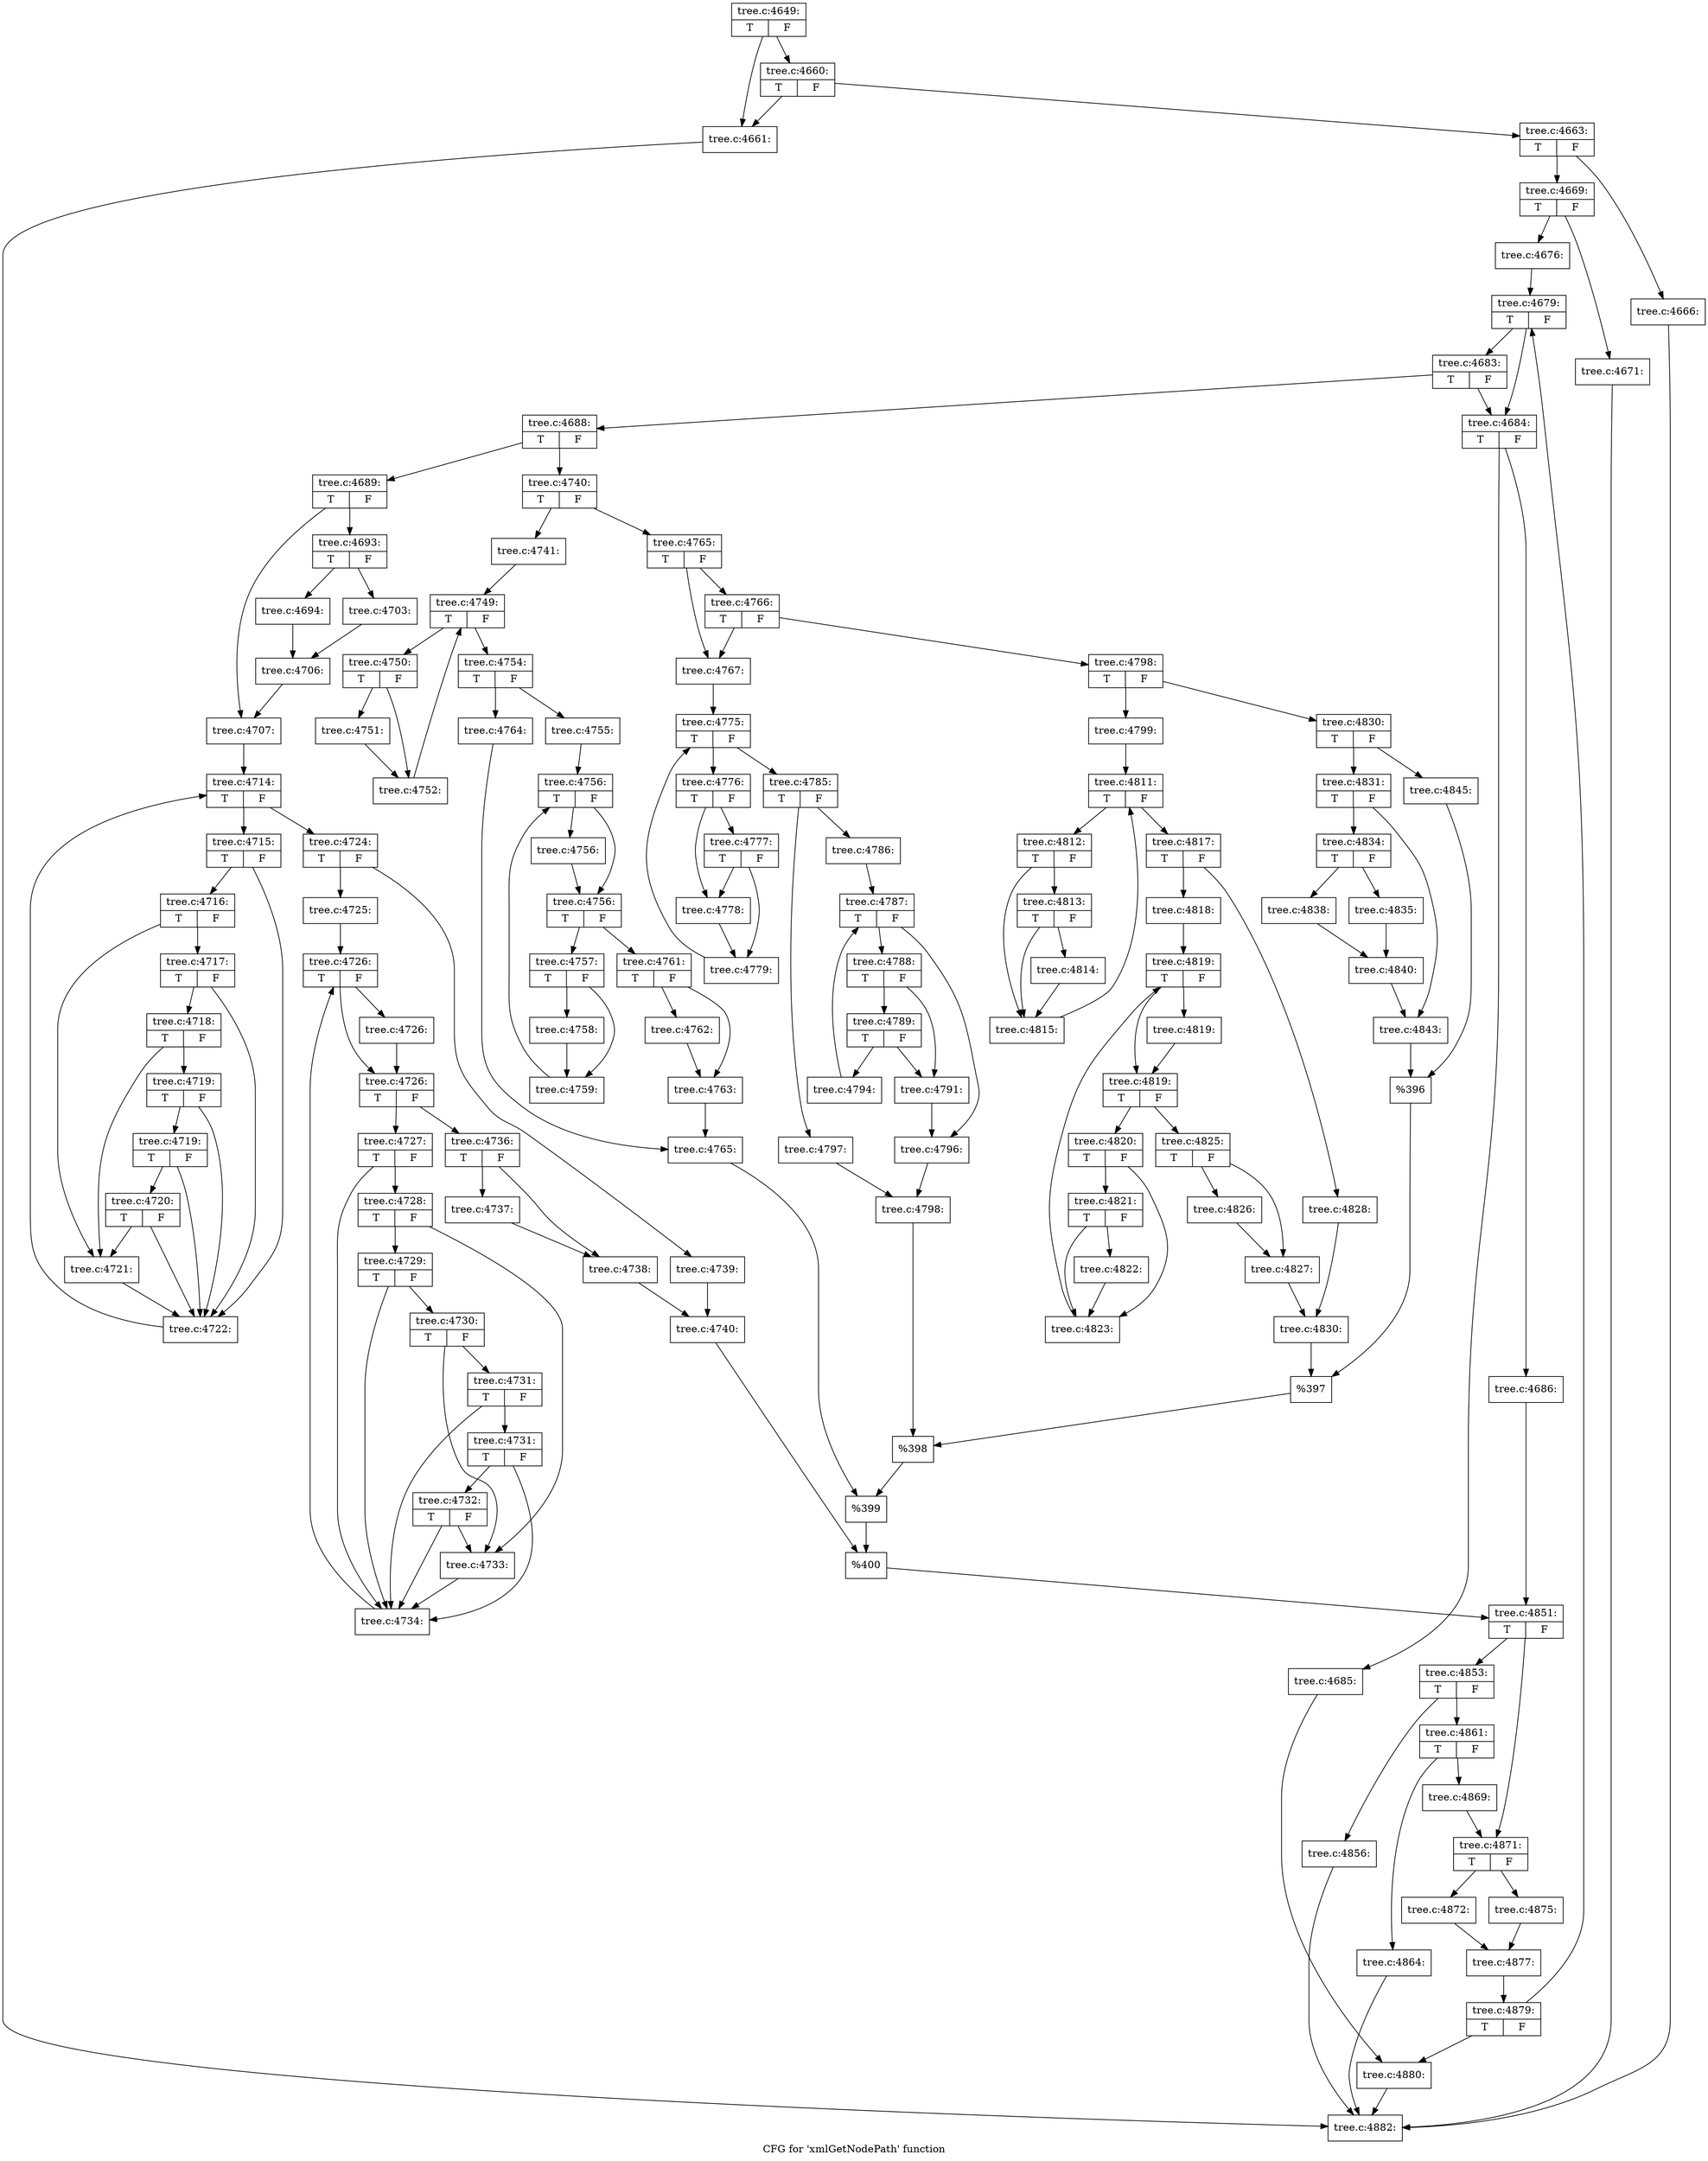 digraph "CFG for 'xmlGetNodePath' function" {
	label="CFG for 'xmlGetNodePath' function";

	Node0x4249920 [shape=record,label="{tree.c:4649:|{<s0>T|<s1>F}}"];
	Node0x4249920 -> Node0x44eadc0;
	Node0x4249920 -> Node0x44eae60;
	Node0x44eae60 [shape=record,label="{tree.c:4660:|{<s0>T|<s1>F}}"];
	Node0x44eae60 -> Node0x44eadc0;
	Node0x44eae60 -> Node0x44eae10;
	Node0x44eadc0 [shape=record,label="{tree.c:4661:}"];
	Node0x44eadc0 -> Node0x44cecc0;
	Node0x44eae10 [shape=record,label="{tree.c:4663:|{<s0>T|<s1>F}}"];
	Node0x44eae10 -> Node0x44ebb80;
	Node0x44eae10 -> Node0x44ebbd0;
	Node0x44ebb80 [shape=record,label="{tree.c:4666:}"];
	Node0x44ebb80 -> Node0x44cecc0;
	Node0x44ebbd0 [shape=record,label="{tree.c:4669:|{<s0>T|<s1>F}}"];
	Node0x44ebbd0 -> Node0x44ec700;
	Node0x44ebbd0 -> Node0x44ec750;
	Node0x44ec700 [shape=record,label="{tree.c:4671:}"];
	Node0x44ec700 -> Node0x44cecc0;
	Node0x44ec750 [shape=record,label="{tree.c:4676:}"];
	Node0x44ec750 -> Node0x44ed2f0;
	Node0x44ed2f0 [shape=record,label="{tree.c:4679:|{<s0>T|<s1>F}}"];
	Node0x44ed2f0 -> Node0x44ed990;
	Node0x44ed2f0 -> Node0x44eda80;
	Node0x44eda80 [shape=record,label="{tree.c:4683:|{<s0>T|<s1>F}}"];
	Node0x44eda80 -> Node0x44ed990;
	Node0x44eda80 -> Node0x44eda30;
	Node0x44ed990 [shape=record,label="{tree.c:4684:|{<s0>T|<s1>F}}"];
	Node0x44ed990 -> Node0x44ee2d0;
	Node0x44ed990 -> Node0x44ee320;
	Node0x44ee2d0 [shape=record,label="{tree.c:4685:}"];
	Node0x44ee2d0 -> Node0x44ed250;
	Node0x44ee320 [shape=record,label="{tree.c:4686:}"];
	Node0x44ee320 -> Node0x44ed9e0;
	Node0x44eda30 [shape=record,label="{tree.c:4688:|{<s0>T|<s1>F}}"];
	Node0x44eda30 -> Node0x44eec50;
	Node0x44eda30 -> Node0x44eecf0;
	Node0x44eec50 [shape=record,label="{tree.c:4689:|{<s0>T|<s1>F}}"];
	Node0x44eec50 -> Node0x44ef670;
	Node0x44eec50 -> Node0x44ef6c0;
	Node0x44ef670 [shape=record,label="{tree.c:4693:|{<s0>T|<s1>F}}"];
	Node0x44ef670 -> Node0x44efaf0;
	Node0x44ef670 -> Node0x44efb90;
	Node0x44efaf0 [shape=record,label="{tree.c:4694:}"];
	Node0x44efaf0 -> Node0x44efb40;
	Node0x44efb90 [shape=record,label="{tree.c:4703:}"];
	Node0x44efb90 -> Node0x44efb40;
	Node0x44efb40 [shape=record,label="{tree.c:4706:}"];
	Node0x44efb40 -> Node0x44ef6c0;
	Node0x44ef6c0 [shape=record,label="{tree.c:4707:}"];
	Node0x44ef6c0 -> Node0x44f0a00;
	Node0x44f0a00 [shape=record,label="{tree.c:4714:|{<s0>T|<s1>F}}"];
	Node0x44f0a00 -> Node0x44f2700;
	Node0x44f0a00 -> Node0x44f0d30;
	Node0x44f2700 [shape=record,label="{tree.c:4715:|{<s0>T|<s1>F}}"];
	Node0x44f2700 -> Node0x44f28e0;
	Node0x44f2700 -> Node0x44f2890;
	Node0x44f28e0 [shape=record,label="{tree.c:4716:|{<s0>T|<s1>F}}"];
	Node0x44f28e0 -> Node0x44f2840;
	Node0x44f28e0 -> Node0x44f2c10;
	Node0x44f2c10 [shape=record,label="{tree.c:4717:|{<s0>T|<s1>F}}"];
	Node0x44f2c10 -> Node0x44f2dd0;
	Node0x44f2c10 -> Node0x44f2890;
	Node0x44f2dd0 [shape=record,label="{tree.c:4718:|{<s0>T|<s1>F}}"];
	Node0x44f2dd0 -> Node0x44f2840;
	Node0x44f2dd0 -> Node0x44f33b0;
	Node0x44f33b0 [shape=record,label="{tree.c:4719:|{<s0>T|<s1>F}}"];
	Node0x44f33b0 -> Node0x44f39d0;
	Node0x44f33b0 -> Node0x44f2890;
	Node0x44f39d0 [shape=record,label="{tree.c:4719:|{<s0>T|<s1>F}}"];
	Node0x44f39d0 -> Node0x44f3950;
	Node0x44f39d0 -> Node0x44f2890;
	Node0x44f3950 [shape=record,label="{tree.c:4720:|{<s0>T|<s1>F}}"];
	Node0x44f3950 -> Node0x44f2840;
	Node0x44f3950 -> Node0x44f2890;
	Node0x44f2840 [shape=record,label="{tree.c:4721:}"];
	Node0x44f2840 -> Node0x44f2890;
	Node0x44f2890 [shape=record,label="{tree.c:4722:}"];
	Node0x44f2890 -> Node0x44f0a00;
	Node0x44f0d30 [shape=record,label="{tree.c:4724:|{<s0>T|<s1>F}}"];
	Node0x44f0d30 -> Node0x44f4e20;
	Node0x44f0d30 -> Node0x44f4ec0;
	Node0x44f4e20 [shape=record,label="{tree.c:4725:}"];
	Node0x44f4e20 -> Node0x44f5410;
	Node0x44f5410 [shape=record,label="{tree.c:4726:|{<s0>T|<s1>F}}"];
	Node0x44f5410 -> Node0x44f56c0;
	Node0x44f5410 -> Node0x44f5670;
	Node0x44f56c0 [shape=record,label="{tree.c:4726:}"];
	Node0x44f56c0 -> Node0x44f5670;
	Node0x44f5670 [shape=record,label="{tree.c:4726:|{<s0>T|<s1>F}}"];
	Node0x44f5670 -> Node0x44f5af0;
	Node0x44f5670 -> Node0x44f55f0;
	Node0x44f5af0 [shape=record,label="{tree.c:4727:|{<s0>T|<s1>F}}"];
	Node0x44f5af0 -> Node0x44f5d00;
	Node0x44f5af0 -> Node0x44f5cb0;
	Node0x44f5d00 [shape=record,label="{tree.c:4728:|{<s0>T|<s1>F}}"];
	Node0x44f5d00 -> Node0x44f5c60;
	Node0x44f5d00 -> Node0x44f60b0;
	Node0x44f60b0 [shape=record,label="{tree.c:4729:|{<s0>T|<s1>F}}"];
	Node0x44f60b0 -> Node0x44f6270;
	Node0x44f60b0 -> Node0x44f5cb0;
	Node0x44f6270 [shape=record,label="{tree.c:4730:|{<s0>T|<s1>F}}"];
	Node0x44f6270 -> Node0x44f5c60;
	Node0x44f6270 -> Node0x44f6850;
	Node0x44f6850 [shape=record,label="{tree.c:4731:|{<s0>T|<s1>F}}"];
	Node0x44f6850 -> Node0x44f6e70;
	Node0x44f6850 -> Node0x44f5cb0;
	Node0x44f6e70 [shape=record,label="{tree.c:4731:|{<s0>T|<s1>F}}"];
	Node0x44f6e70 -> Node0x44f6df0;
	Node0x44f6e70 -> Node0x44f5cb0;
	Node0x44f6df0 [shape=record,label="{tree.c:4732:|{<s0>T|<s1>F}}"];
	Node0x44f6df0 -> Node0x44f5c60;
	Node0x44f6df0 -> Node0x44f5cb0;
	Node0x44f5c60 [shape=record,label="{tree.c:4733:}"];
	Node0x44f5c60 -> Node0x44f5cb0;
	Node0x44f5cb0 [shape=record,label="{tree.c:4734:}"];
	Node0x44f5cb0 -> Node0x44f5410;
	Node0x44f55f0 [shape=record,label="{tree.c:4736:|{<s0>T|<s1>F}}"];
	Node0x44f55f0 -> Node0x44f82c0;
	Node0x44f55f0 -> Node0x44f8310;
	Node0x44f82c0 [shape=record,label="{tree.c:4737:}"];
	Node0x44f82c0 -> Node0x44f8310;
	Node0x44f8310 [shape=record,label="{tree.c:4738:}"];
	Node0x44f8310 -> Node0x44f4e70;
	Node0x44f4ec0 [shape=record,label="{tree.c:4739:}"];
	Node0x44f4ec0 -> Node0x44f4e70;
	Node0x44f4e70 [shape=record,label="{tree.c:4740:}"];
	Node0x44f4e70 -> Node0x44eeca0;
	Node0x44eecf0 [shape=record,label="{tree.c:4740:|{<s0>T|<s1>F}}"];
	Node0x44eecf0 -> Node0x44f8b30;
	Node0x44eecf0 -> Node0x44f8bd0;
	Node0x44f8b30 [shape=record,label="{tree.c:4741:}"];
	Node0x44f8b30 -> Node0x44f9840;
	Node0x44f9840 [shape=record,label="{tree.c:4749:|{<s0>T|<s1>F}}"];
	Node0x44f9840 -> Node0x44f9bf0;
	Node0x44f9840 -> Node0x44f9a20;
	Node0x44f9bf0 [shape=record,label="{tree.c:4750:|{<s0>T|<s1>F}}"];
	Node0x44f9bf0 -> Node0x44f9d30;
	Node0x44f9bf0 -> Node0x44f9d80;
	Node0x44f9d30 [shape=record,label="{tree.c:4751:}"];
	Node0x44f9d30 -> Node0x44f9d80;
	Node0x44f9d80 [shape=record,label="{tree.c:4752:}"];
	Node0x44f9d80 -> Node0x44f9840;
	Node0x44f9a20 [shape=record,label="{tree.c:4754:|{<s0>T|<s1>F}}"];
	Node0x44f9a20 -> Node0x44fa600;
	Node0x44f9a20 -> Node0x44fa6a0;
	Node0x44fa600 [shape=record,label="{tree.c:4755:}"];
	Node0x44fa600 -> Node0x44fabf0;
	Node0x44fabf0 [shape=record,label="{tree.c:4756:|{<s0>T|<s1>F}}"];
	Node0x44fabf0 -> Node0x44faee0;
	Node0x44fabf0 -> Node0x44fae90;
	Node0x44faee0 [shape=record,label="{tree.c:4756:}"];
	Node0x44faee0 -> Node0x44fae90;
	Node0x44fae90 [shape=record,label="{tree.c:4756:|{<s0>T|<s1>F}}"];
	Node0x44fae90 -> Node0x44fb310;
	Node0x44fae90 -> Node0x44fae10;
	Node0x44fb310 [shape=record,label="{tree.c:4757:|{<s0>T|<s1>F}}"];
	Node0x44fb310 -> Node0x44fb500;
	Node0x44fb310 -> Node0x44fb550;
	Node0x44fb500 [shape=record,label="{tree.c:4758:}"];
	Node0x44fb500 -> Node0x44fb550;
	Node0x44fb550 [shape=record,label="{tree.c:4759:}"];
	Node0x44fb550 -> Node0x44fabf0;
	Node0x44fae10 [shape=record,label="{tree.c:4761:|{<s0>T|<s1>F}}"];
	Node0x44fae10 -> Node0x44fbe90;
	Node0x44fae10 -> Node0x44fbee0;
	Node0x44fbe90 [shape=record,label="{tree.c:4762:}"];
	Node0x44fbe90 -> Node0x44fbee0;
	Node0x44fbee0 [shape=record,label="{tree.c:4763:}"];
	Node0x44fbee0 -> Node0x44fa650;
	Node0x44fa6a0 [shape=record,label="{tree.c:4764:}"];
	Node0x44fa6a0 -> Node0x44fa650;
	Node0x44fa650 [shape=record,label="{tree.c:4765:}"];
	Node0x44fa650 -> Node0x44f8b80;
	Node0x44f8bd0 [shape=record,label="{tree.c:4765:|{<s0>T|<s1>F}}"];
	Node0x44f8bd0 -> Node0x44fc740;
	Node0x44f8bd0 -> Node0x44fc830;
	Node0x44fc830 [shape=record,label="{tree.c:4766:|{<s0>T|<s1>F}}"];
	Node0x44fc830 -> Node0x44fc740;
	Node0x44fc830 -> Node0x44fc7e0;
	Node0x44fc740 [shape=record,label="{tree.c:4767:}"];
	Node0x44fc740 -> Node0x44fd850;
	Node0x44fd850 [shape=record,label="{tree.c:4775:|{<s0>T|<s1>F}}"];
	Node0x44fd850 -> Node0x44fdc40;
	Node0x44fd850 -> Node0x44fda70;
	Node0x44fdc40 [shape=record,label="{tree.c:4776:|{<s0>T|<s1>F}}"];
	Node0x44fdc40 -> Node0x44fde00;
	Node0x44fdc40 -> Node0x44fdea0;
	Node0x44fdea0 [shape=record,label="{tree.c:4777:|{<s0>T|<s1>F}}"];
	Node0x44fdea0 -> Node0x44fde00;
	Node0x44fdea0 -> Node0x44fde50;
	Node0x44fde00 [shape=record,label="{tree.c:4778:}"];
	Node0x44fde00 -> Node0x44fde50;
	Node0x44fde50 [shape=record,label="{tree.c:4779:}"];
	Node0x44fde50 -> Node0x44fd850;
	Node0x44fda70 [shape=record,label="{tree.c:4785:|{<s0>T|<s1>F}}"];
	Node0x44fda70 -> Node0x44feaf0;
	Node0x44fda70 -> Node0x44feb90;
	Node0x44feaf0 [shape=record,label="{tree.c:4786:}"];
	Node0x44feaf0 -> Node0x44ff120;
	Node0x44ff120 [shape=record,label="{tree.c:4787:|{<s0>T|<s1>F}}"];
	Node0x44ff120 -> Node0x44ff510;
	Node0x44ff120 -> Node0x44ff340;
	Node0x44ff510 [shape=record,label="{tree.c:4788:|{<s0>T|<s1>F}}"];
	Node0x44ff510 -> Node0x44ff6d0;
	Node0x44ff510 -> Node0x44ff770;
	Node0x44ff770 [shape=record,label="{tree.c:4789:|{<s0>T|<s1>F}}"];
	Node0x44ff770 -> Node0x44ff6d0;
	Node0x44ff770 -> Node0x44ff720;
	Node0x44ff6d0 [shape=record,label="{tree.c:4791:}"];
	Node0x44ff6d0 -> Node0x44ff340;
	Node0x44ff720 [shape=record,label="{tree.c:4794:}"];
	Node0x44ff720 -> Node0x44ff120;
	Node0x44ff340 [shape=record,label="{tree.c:4796:}"];
	Node0x44ff340 -> Node0x44feb40;
	Node0x44feb90 [shape=record,label="{tree.c:4797:}"];
	Node0x44feb90 -> Node0x44feb40;
	Node0x44feb40 [shape=record,label="{tree.c:4798:}"];
	Node0x44feb40 -> Node0x44fc790;
	Node0x44fc7e0 [shape=record,label="{tree.c:4798:|{<s0>T|<s1>F}}"];
	Node0x44fc7e0 -> Node0x45007e0;
	Node0x44fc7e0 -> Node0x4500880;
	Node0x45007e0 [shape=record,label="{tree.c:4799:}"];
	Node0x45007e0 -> Node0x4501db0;
	Node0x4501db0 [shape=record,label="{tree.c:4811:|{<s0>T|<s1>F}}"];
	Node0x4501db0 -> Node0x45021a0;
	Node0x4501db0 -> Node0x4501fd0;
	Node0x45021a0 [shape=record,label="{tree.c:4812:|{<s0>T|<s1>F}}"];
	Node0x45021a0 -> Node0x4502400;
	Node0x45021a0 -> Node0x45023b0;
	Node0x4502400 [shape=record,label="{tree.c:4813:|{<s0>T|<s1>F}}"];
	Node0x4502400 -> Node0x4502360;
	Node0x4502400 -> Node0x45023b0;
	Node0x4502360 [shape=record,label="{tree.c:4814:}"];
	Node0x4502360 -> Node0x45023b0;
	Node0x45023b0 [shape=record,label="{tree.c:4815:}"];
	Node0x45023b0 -> Node0x4501db0;
	Node0x4501fd0 [shape=record,label="{tree.c:4817:|{<s0>T|<s1>F}}"];
	Node0x4501fd0 -> Node0x4503280;
	Node0x4501fd0 -> Node0x4503320;
	Node0x4503280 [shape=record,label="{tree.c:4818:}"];
	Node0x4503280 -> Node0x45038b0;
	Node0x45038b0 [shape=record,label="{tree.c:4819:|{<s0>T|<s1>F}}"];
	Node0x45038b0 -> Node0x4503ba0;
	Node0x45038b0 -> Node0x4503b50;
	Node0x4503ba0 [shape=record,label="{tree.c:4819:}"];
	Node0x4503ba0 -> Node0x4503b50;
	Node0x4503b50 [shape=record,label="{tree.c:4819:|{<s0>T|<s1>F}}"];
	Node0x4503b50 -> Node0x4503fd0;
	Node0x4503b50 -> Node0x4503ad0;
	Node0x4503fd0 [shape=record,label="{tree.c:4820:|{<s0>T|<s1>F}}"];
	Node0x4503fd0 -> Node0x4504260;
	Node0x4503fd0 -> Node0x4504210;
	Node0x4504260 [shape=record,label="{tree.c:4821:|{<s0>T|<s1>F}}"];
	Node0x4504260 -> Node0x45041c0;
	Node0x4504260 -> Node0x4504210;
	Node0x45041c0 [shape=record,label="{tree.c:4822:}"];
	Node0x45041c0 -> Node0x4504210;
	Node0x4504210 [shape=record,label="{tree.c:4823:}"];
	Node0x4504210 -> Node0x45038b0;
	Node0x4503ad0 [shape=record,label="{tree.c:4825:|{<s0>T|<s1>F}}"];
	Node0x4503ad0 -> Node0x4505160;
	Node0x4503ad0 -> Node0x45051b0;
	Node0x4505160 [shape=record,label="{tree.c:4826:}"];
	Node0x4505160 -> Node0x45051b0;
	Node0x45051b0 [shape=record,label="{tree.c:4827:}"];
	Node0x45051b0 -> Node0x45032d0;
	Node0x4503320 [shape=record,label="{tree.c:4828:}"];
	Node0x4503320 -> Node0x45032d0;
	Node0x45032d0 [shape=record,label="{tree.c:4830:}"];
	Node0x45032d0 -> Node0x4500830;
	Node0x4500880 [shape=record,label="{tree.c:4830:|{<s0>T|<s1>F}}"];
	Node0x4500880 -> Node0x4505a10;
	Node0x4500880 -> Node0x4505ab0;
	Node0x4505a10 [shape=record,label="{tree.c:4831:|{<s0>T|<s1>F}}"];
	Node0x4505a10 -> Node0x45064f0;
	Node0x4505a10 -> Node0x4506540;
	Node0x45064f0 [shape=record,label="{tree.c:4834:|{<s0>T|<s1>F}}"];
	Node0x45064f0 -> Node0x4506970;
	Node0x45064f0 -> Node0x4506a10;
	Node0x4506970 [shape=record,label="{tree.c:4835:}"];
	Node0x4506970 -> Node0x45069c0;
	Node0x4506a10 [shape=record,label="{tree.c:4838:}"];
	Node0x4506a10 -> Node0x45069c0;
	Node0x45069c0 [shape=record,label="{tree.c:4840:}"];
	Node0x45069c0 -> Node0x4506540;
	Node0x4506540 [shape=record,label="{tree.c:4843:}"];
	Node0x4506540 -> Node0x4505a60;
	Node0x4505ab0 [shape=record,label="{tree.c:4845:}"];
	Node0x4505ab0 -> Node0x4505a60;
	Node0x4505a60 [shape=record,label="{%396}"];
	Node0x4505a60 -> Node0x4500830;
	Node0x4500830 [shape=record,label="{%397}"];
	Node0x4500830 -> Node0x44fc790;
	Node0x44fc790 [shape=record,label="{%398}"];
	Node0x44fc790 -> Node0x44f8b80;
	Node0x44f8b80 [shape=record,label="{%399}"];
	Node0x44f8b80 -> Node0x44eeca0;
	Node0x44eeca0 [shape=record,label="{%400}"];
	Node0x44eeca0 -> Node0x44ed9e0;
	Node0x44ed9e0 [shape=record,label="{tree.c:4851:|{<s0>T|<s1>F}}"];
	Node0x44ed9e0 -> Node0x4508dd0;
	Node0x44ed9e0 -> Node0x4508e20;
	Node0x4508dd0 [shape=record,label="{tree.c:4853:|{<s0>T|<s1>F}}"];
	Node0x4508dd0 -> Node0x4383900;
	Node0x4508dd0 -> Node0x4383950;
	Node0x4383900 [shape=record,label="{tree.c:4856:}"];
	Node0x4383900 -> Node0x44cecc0;
	Node0x4383950 [shape=record,label="{tree.c:4861:|{<s0>T|<s1>F}}"];
	Node0x4383950 -> Node0x43847a0;
	Node0x4383950 -> Node0x43847f0;
	Node0x43847a0 [shape=record,label="{tree.c:4864:}"];
	Node0x43847a0 -> Node0x44cecc0;
	Node0x43847f0 [shape=record,label="{tree.c:4869:}"];
	Node0x43847f0 -> Node0x4508e20;
	Node0x4508e20 [shape=record,label="{tree.c:4871:|{<s0>T|<s1>F}}"];
	Node0x4508e20 -> Node0x450daf0;
	Node0x4508e20 -> Node0x450db90;
	Node0x450daf0 [shape=record,label="{tree.c:4872:}"];
	Node0x450daf0 -> Node0x450db40;
	Node0x450db90 [shape=record,label="{tree.c:4875:}"];
	Node0x450db90 -> Node0x450db40;
	Node0x450db40 [shape=record,label="{tree.c:4877:}"];
	Node0x450db40 -> Node0x44ed2a0;
	Node0x44ed2a0 [shape=record,label="{tree.c:4879:|{<s0>T|<s1>F}}"];
	Node0x44ed2a0 -> Node0x44ed2f0;
	Node0x44ed2a0 -> Node0x44ed250;
	Node0x44ed250 [shape=record,label="{tree.c:4880:}"];
	Node0x44ed250 -> Node0x44cecc0;
	Node0x44cecc0 [shape=record,label="{tree.c:4882:}"];
}
